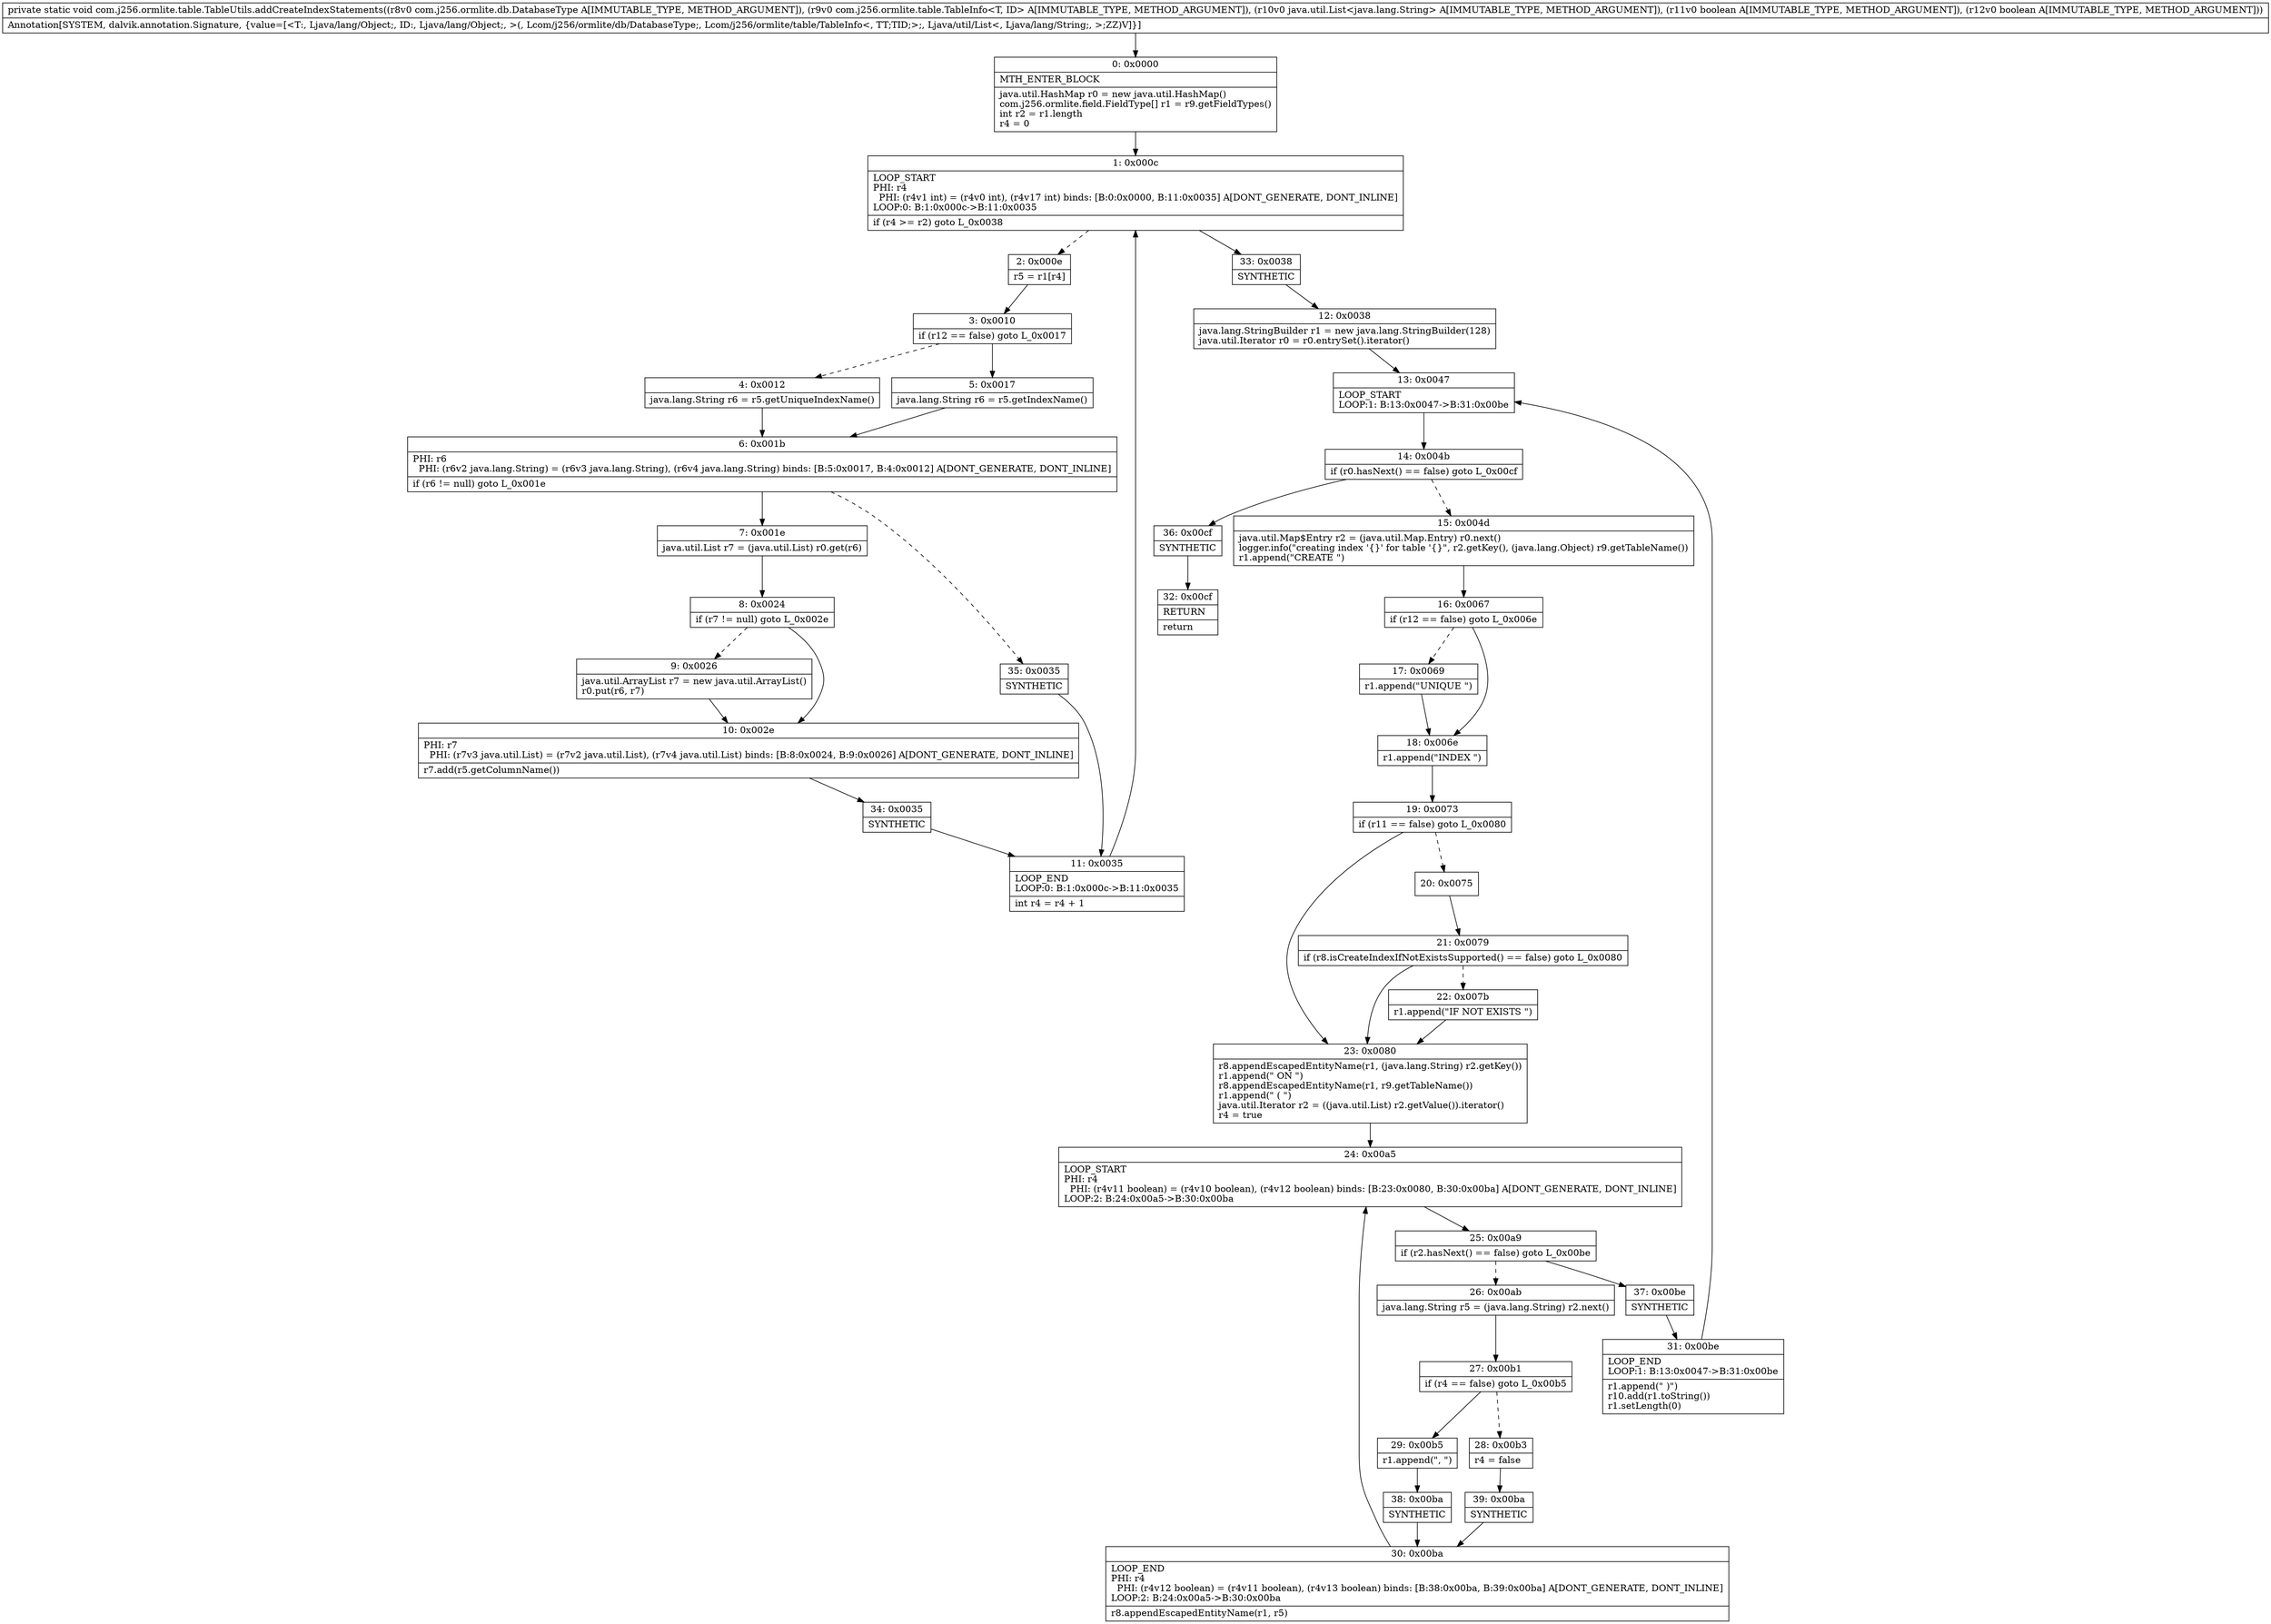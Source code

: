 digraph "CFG forcom.j256.ormlite.table.TableUtils.addCreateIndexStatements(Lcom\/j256\/ormlite\/db\/DatabaseType;Lcom\/j256\/ormlite\/table\/TableInfo;Ljava\/util\/List;ZZ)V" {
Node_0 [shape=record,label="{0\:\ 0x0000|MTH_ENTER_BLOCK\l|java.util.HashMap r0 = new java.util.HashMap()\lcom.j256.ormlite.field.FieldType[] r1 = r9.getFieldTypes()\lint r2 = r1.length\lr4 = 0\l}"];
Node_1 [shape=record,label="{1\:\ 0x000c|LOOP_START\lPHI: r4 \l  PHI: (r4v1 int) = (r4v0 int), (r4v17 int) binds: [B:0:0x0000, B:11:0x0035] A[DONT_GENERATE, DONT_INLINE]\lLOOP:0: B:1:0x000c\-\>B:11:0x0035\l|if (r4 \>= r2) goto L_0x0038\l}"];
Node_2 [shape=record,label="{2\:\ 0x000e|r5 = r1[r4]\l}"];
Node_3 [shape=record,label="{3\:\ 0x0010|if (r12 == false) goto L_0x0017\l}"];
Node_4 [shape=record,label="{4\:\ 0x0012|java.lang.String r6 = r5.getUniqueIndexName()\l}"];
Node_5 [shape=record,label="{5\:\ 0x0017|java.lang.String r6 = r5.getIndexName()\l}"];
Node_6 [shape=record,label="{6\:\ 0x001b|PHI: r6 \l  PHI: (r6v2 java.lang.String) = (r6v3 java.lang.String), (r6v4 java.lang.String) binds: [B:5:0x0017, B:4:0x0012] A[DONT_GENERATE, DONT_INLINE]\l|if (r6 != null) goto L_0x001e\l}"];
Node_7 [shape=record,label="{7\:\ 0x001e|java.util.List r7 = (java.util.List) r0.get(r6)\l}"];
Node_8 [shape=record,label="{8\:\ 0x0024|if (r7 != null) goto L_0x002e\l}"];
Node_9 [shape=record,label="{9\:\ 0x0026|java.util.ArrayList r7 = new java.util.ArrayList()\lr0.put(r6, r7)\l}"];
Node_10 [shape=record,label="{10\:\ 0x002e|PHI: r7 \l  PHI: (r7v3 java.util.List) = (r7v2 java.util.List), (r7v4 java.util.List) binds: [B:8:0x0024, B:9:0x0026] A[DONT_GENERATE, DONT_INLINE]\l|r7.add(r5.getColumnName())\l}"];
Node_11 [shape=record,label="{11\:\ 0x0035|LOOP_END\lLOOP:0: B:1:0x000c\-\>B:11:0x0035\l|int r4 = r4 + 1\l}"];
Node_12 [shape=record,label="{12\:\ 0x0038|java.lang.StringBuilder r1 = new java.lang.StringBuilder(128)\ljava.util.Iterator r0 = r0.entrySet().iterator()\l}"];
Node_13 [shape=record,label="{13\:\ 0x0047|LOOP_START\lLOOP:1: B:13:0x0047\-\>B:31:0x00be\l}"];
Node_14 [shape=record,label="{14\:\ 0x004b|if (r0.hasNext() == false) goto L_0x00cf\l}"];
Node_15 [shape=record,label="{15\:\ 0x004d|java.util.Map$Entry r2 = (java.util.Map.Entry) r0.next()\llogger.info(\"creating index '\{\}' for table '\{\}\", r2.getKey(), (java.lang.Object) r9.getTableName())\lr1.append(\"CREATE \")\l}"];
Node_16 [shape=record,label="{16\:\ 0x0067|if (r12 == false) goto L_0x006e\l}"];
Node_17 [shape=record,label="{17\:\ 0x0069|r1.append(\"UNIQUE \")\l}"];
Node_18 [shape=record,label="{18\:\ 0x006e|r1.append(\"INDEX \")\l}"];
Node_19 [shape=record,label="{19\:\ 0x0073|if (r11 == false) goto L_0x0080\l}"];
Node_20 [shape=record,label="{20\:\ 0x0075}"];
Node_21 [shape=record,label="{21\:\ 0x0079|if (r8.isCreateIndexIfNotExistsSupported() == false) goto L_0x0080\l}"];
Node_22 [shape=record,label="{22\:\ 0x007b|r1.append(\"IF NOT EXISTS \")\l}"];
Node_23 [shape=record,label="{23\:\ 0x0080|r8.appendEscapedEntityName(r1, (java.lang.String) r2.getKey())\lr1.append(\" ON \")\lr8.appendEscapedEntityName(r1, r9.getTableName())\lr1.append(\" ( \")\ljava.util.Iterator r2 = ((java.util.List) r2.getValue()).iterator()\lr4 = true\l}"];
Node_24 [shape=record,label="{24\:\ 0x00a5|LOOP_START\lPHI: r4 \l  PHI: (r4v11 boolean) = (r4v10 boolean), (r4v12 boolean) binds: [B:23:0x0080, B:30:0x00ba] A[DONT_GENERATE, DONT_INLINE]\lLOOP:2: B:24:0x00a5\-\>B:30:0x00ba\l}"];
Node_25 [shape=record,label="{25\:\ 0x00a9|if (r2.hasNext() == false) goto L_0x00be\l}"];
Node_26 [shape=record,label="{26\:\ 0x00ab|java.lang.String r5 = (java.lang.String) r2.next()\l}"];
Node_27 [shape=record,label="{27\:\ 0x00b1|if (r4 == false) goto L_0x00b5\l}"];
Node_28 [shape=record,label="{28\:\ 0x00b3|r4 = false\l}"];
Node_29 [shape=record,label="{29\:\ 0x00b5|r1.append(\", \")\l}"];
Node_30 [shape=record,label="{30\:\ 0x00ba|LOOP_END\lPHI: r4 \l  PHI: (r4v12 boolean) = (r4v11 boolean), (r4v13 boolean) binds: [B:38:0x00ba, B:39:0x00ba] A[DONT_GENERATE, DONT_INLINE]\lLOOP:2: B:24:0x00a5\-\>B:30:0x00ba\l|r8.appendEscapedEntityName(r1, r5)\l}"];
Node_31 [shape=record,label="{31\:\ 0x00be|LOOP_END\lLOOP:1: B:13:0x0047\-\>B:31:0x00be\l|r1.append(\" )\")\lr10.add(r1.toString())\lr1.setLength(0)\l}"];
Node_32 [shape=record,label="{32\:\ 0x00cf|RETURN\l|return\l}"];
Node_33 [shape=record,label="{33\:\ 0x0038|SYNTHETIC\l}"];
Node_34 [shape=record,label="{34\:\ 0x0035|SYNTHETIC\l}"];
Node_35 [shape=record,label="{35\:\ 0x0035|SYNTHETIC\l}"];
Node_36 [shape=record,label="{36\:\ 0x00cf|SYNTHETIC\l}"];
Node_37 [shape=record,label="{37\:\ 0x00be|SYNTHETIC\l}"];
Node_38 [shape=record,label="{38\:\ 0x00ba|SYNTHETIC\l}"];
Node_39 [shape=record,label="{39\:\ 0x00ba|SYNTHETIC\l}"];
MethodNode[shape=record,label="{private static void com.j256.ormlite.table.TableUtils.addCreateIndexStatements((r8v0 com.j256.ormlite.db.DatabaseType A[IMMUTABLE_TYPE, METHOD_ARGUMENT]), (r9v0 com.j256.ormlite.table.TableInfo\<T, ID\> A[IMMUTABLE_TYPE, METHOD_ARGUMENT]), (r10v0 java.util.List\<java.lang.String\> A[IMMUTABLE_TYPE, METHOD_ARGUMENT]), (r11v0 boolean A[IMMUTABLE_TYPE, METHOD_ARGUMENT]), (r12v0 boolean A[IMMUTABLE_TYPE, METHOD_ARGUMENT]))  | Annotation[SYSTEM, dalvik.annotation.Signature, \{value=[\<T:, Ljava\/lang\/Object;, ID:, Ljava\/lang\/Object;, \>(, Lcom\/j256\/ormlite\/db\/DatabaseType;, Lcom\/j256\/ormlite\/table\/TableInfo\<, TT;TID;\>;, Ljava\/util\/List\<, Ljava\/lang\/String;, \>;ZZ)V]\}]\l}"];
MethodNode -> Node_0;
Node_0 -> Node_1;
Node_1 -> Node_2[style=dashed];
Node_1 -> Node_33;
Node_2 -> Node_3;
Node_3 -> Node_4[style=dashed];
Node_3 -> Node_5;
Node_4 -> Node_6;
Node_5 -> Node_6;
Node_6 -> Node_7;
Node_6 -> Node_35[style=dashed];
Node_7 -> Node_8;
Node_8 -> Node_9[style=dashed];
Node_8 -> Node_10;
Node_9 -> Node_10;
Node_10 -> Node_34;
Node_11 -> Node_1;
Node_12 -> Node_13;
Node_13 -> Node_14;
Node_14 -> Node_15[style=dashed];
Node_14 -> Node_36;
Node_15 -> Node_16;
Node_16 -> Node_17[style=dashed];
Node_16 -> Node_18;
Node_17 -> Node_18;
Node_18 -> Node_19;
Node_19 -> Node_20[style=dashed];
Node_19 -> Node_23;
Node_20 -> Node_21;
Node_21 -> Node_22[style=dashed];
Node_21 -> Node_23;
Node_22 -> Node_23;
Node_23 -> Node_24;
Node_24 -> Node_25;
Node_25 -> Node_26[style=dashed];
Node_25 -> Node_37;
Node_26 -> Node_27;
Node_27 -> Node_28[style=dashed];
Node_27 -> Node_29;
Node_28 -> Node_39;
Node_29 -> Node_38;
Node_30 -> Node_24;
Node_31 -> Node_13;
Node_33 -> Node_12;
Node_34 -> Node_11;
Node_35 -> Node_11;
Node_36 -> Node_32;
Node_37 -> Node_31;
Node_38 -> Node_30;
Node_39 -> Node_30;
}


